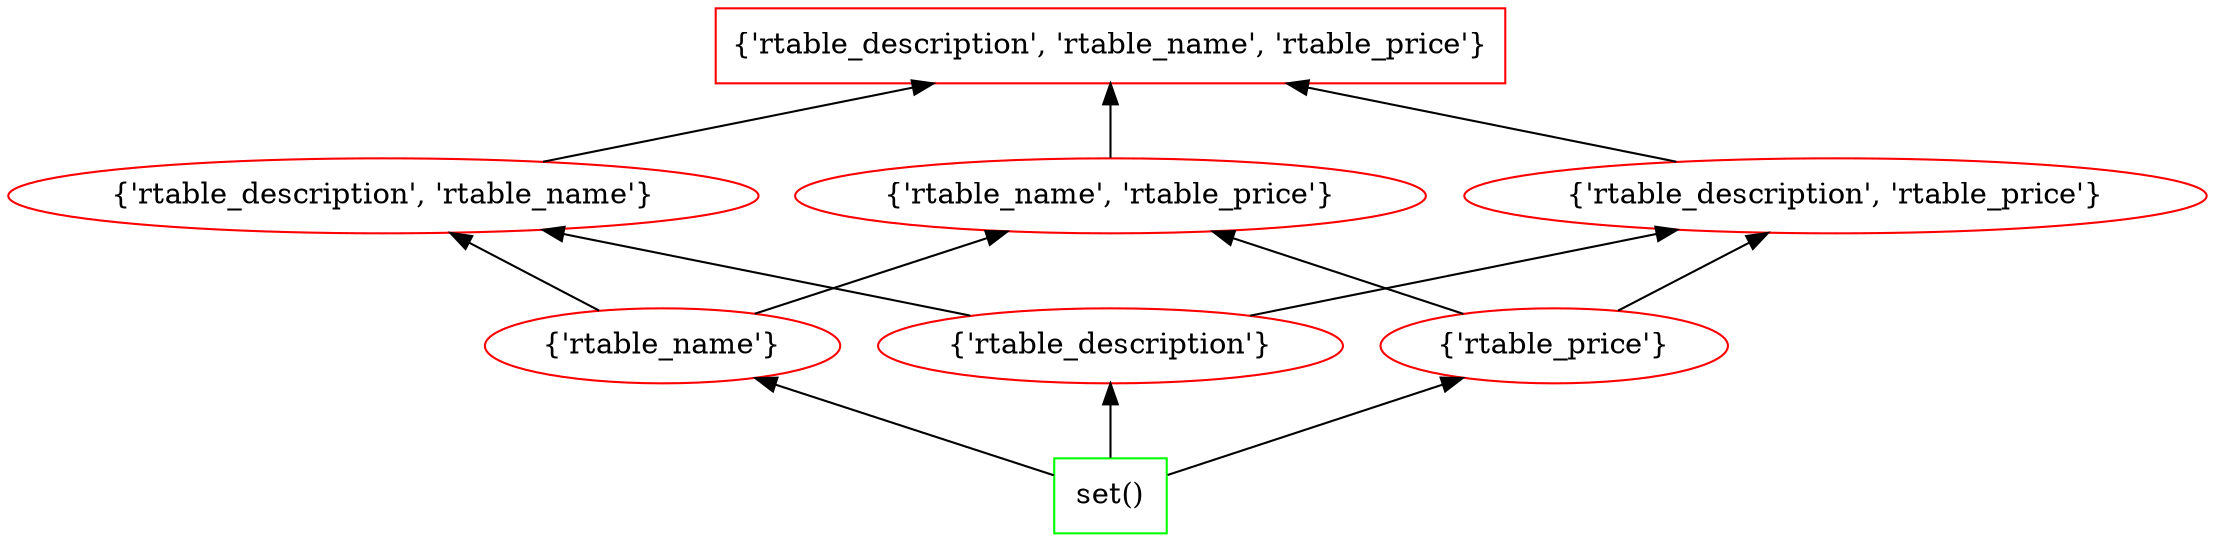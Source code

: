 digraph G {
splines="line"
rankdir=BT
"{'rtable_description', 'rtable_name', 'rtable_price'}" [shape=box];
"set()" [shape=box];
"set()" [color=green];
"set()" -> "{'rtable_name'}";
"set()" -> "{'rtable_description'}";
"set()" -> "{'rtable_price'}";
"{'rtable_name'}" [color=red];
"{'rtable_name'}" -> "{'rtable_description', 'rtable_name'}";
"{'rtable_name'}" -> "{'rtable_name', 'rtable_price'}";
"{'rtable_description'}" [color=red];
"{'rtable_description'}" -> "{'rtable_description', 'rtable_name'}";
"{'rtable_description'}" -> "{'rtable_description', 'rtable_price'}";
"{'rtable_price'}" [color=red];
"{'rtable_price'}" -> "{'rtable_name', 'rtable_price'}";
"{'rtable_price'}" -> "{'rtable_description', 'rtable_price'}";
"{'rtable_description', 'rtable_name'}" [color=red];
"{'rtable_description', 'rtable_name'}" -> "{'rtable_description', 'rtable_name', 'rtable_price'}";
"{'rtable_name', 'rtable_price'}" [color=red];
"{'rtable_name', 'rtable_price'}" -> "{'rtable_description', 'rtable_name', 'rtable_price'}";
"{'rtable_description', 'rtable_price'}" [color=red];
"{'rtable_description', 'rtable_price'}" -> "{'rtable_description', 'rtable_name', 'rtable_price'}";
"{'rtable_description', 'rtable_name', 'rtable_price'}" [color=red];
}